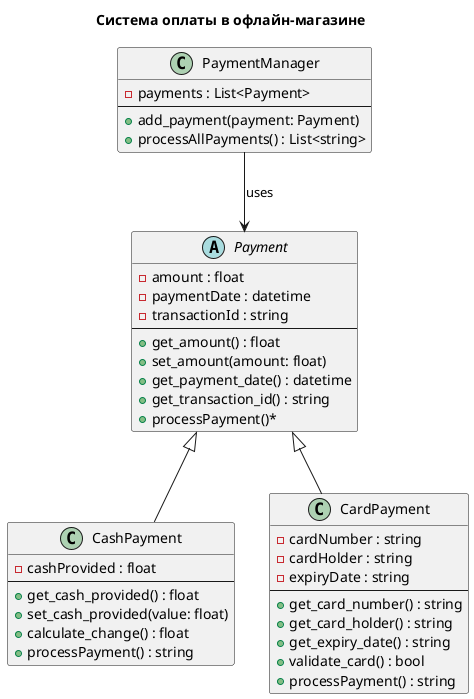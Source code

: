@startuml
title Система оплаты в офлайн-магазине

abstract class Payment {
  - amount : float
  - paymentDate : datetime
  - transactionId : string
  --
  + get_amount() : float
  + set_amount(amount: float)
  + get_payment_date() : datetime
  + get_transaction_id() : string
  + processPayment()*
}

class CashPayment {
  - cashProvided : float
  --
  + get_cash_provided() : float
  + set_cash_provided(value: float)
  + calculate_change() : float
  + processPayment() : string
}

class CardPayment {
  - cardNumber : string
  - cardHolder : string
  - expiryDate : string
  --
  + get_card_number() : string
  + get_card_holder() : string
  + get_expiry_date() : string
  + validate_card() : bool
  + processPayment() : string
}

class PaymentManager {
  - payments : List<Payment>
  --
  + add_payment(payment: Payment)
  + processAllPayments() : List<string>
}

Payment <|-- CashPayment
Payment <|-- CardPayment
PaymentManager --> Payment : uses

@enduml
